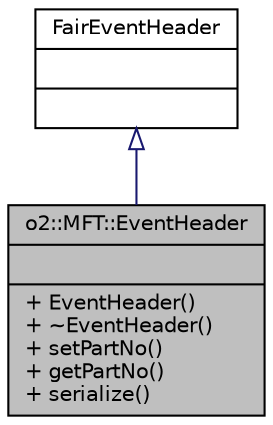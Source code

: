 digraph "o2::MFT::EventHeader"
{
 // INTERACTIVE_SVG=YES
  bgcolor="transparent";
  edge [fontname="Helvetica",fontsize="10",labelfontname="Helvetica",labelfontsize="10"];
  node [fontname="Helvetica",fontsize="10",shape=record];
  Node1 [label="{o2::MFT::EventHeader\n||+ EventHeader()\l+ ~EventHeader()\l+ setPartNo()\l+ getPartNo()\l+ serialize()\l}",height=0.2,width=0.4,color="black", fillcolor="grey75", style="filled" fontcolor="black"];
  Node2 -> Node1 [dir="back",color="midnightblue",fontsize="10",style="solid",arrowtail="onormal",fontname="Helvetica"];
  Node2 [label="{FairEventHeader\n||}",height=0.2,width=0.4,color="black",URL="$dd/db6/classFairEventHeader.html"];
}
